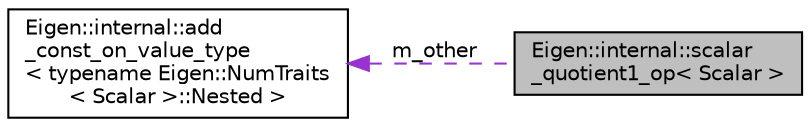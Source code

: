 digraph "Eigen::internal::scalar_quotient1_op&lt; Scalar &gt;"
{
  edge [fontname="Helvetica",fontsize="10",labelfontname="Helvetica",labelfontsize="10"];
  node [fontname="Helvetica",fontsize="10",shape=record];
  rankdir="LR";
  Node1 [label="Eigen::internal::scalar\l_quotient1_op\< Scalar \>",height=0.2,width=0.4,color="black", fillcolor="grey75", style="filled" fontcolor="black"];
  Node2 -> Node1 [dir="back",color="darkorchid3",fontsize="10",style="dashed",label=" m_other" ,fontname="Helvetica"];
  Node2 [label="Eigen::internal::add\l_const_on_value_type\l\< typename Eigen::NumTraits\l\< Scalar \>::Nested \>",height=0.2,width=0.4,color="black", fillcolor="white", style="filled",URL="$structEigen_1_1internal_1_1add__const__on__value__type.html"];
}
